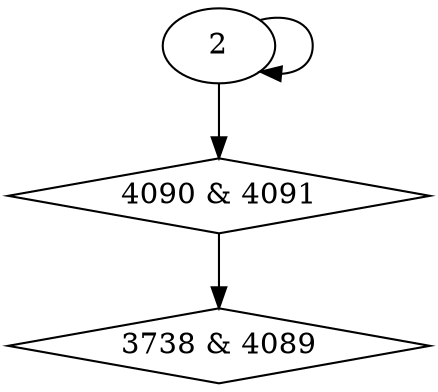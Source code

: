 digraph {
0 [label = "3738 & 4089", shape = diamond];
1 [label = "4090 & 4091", shape = diamond];
1 -> 0;
2 -> 1;
2 -> 2;
}
